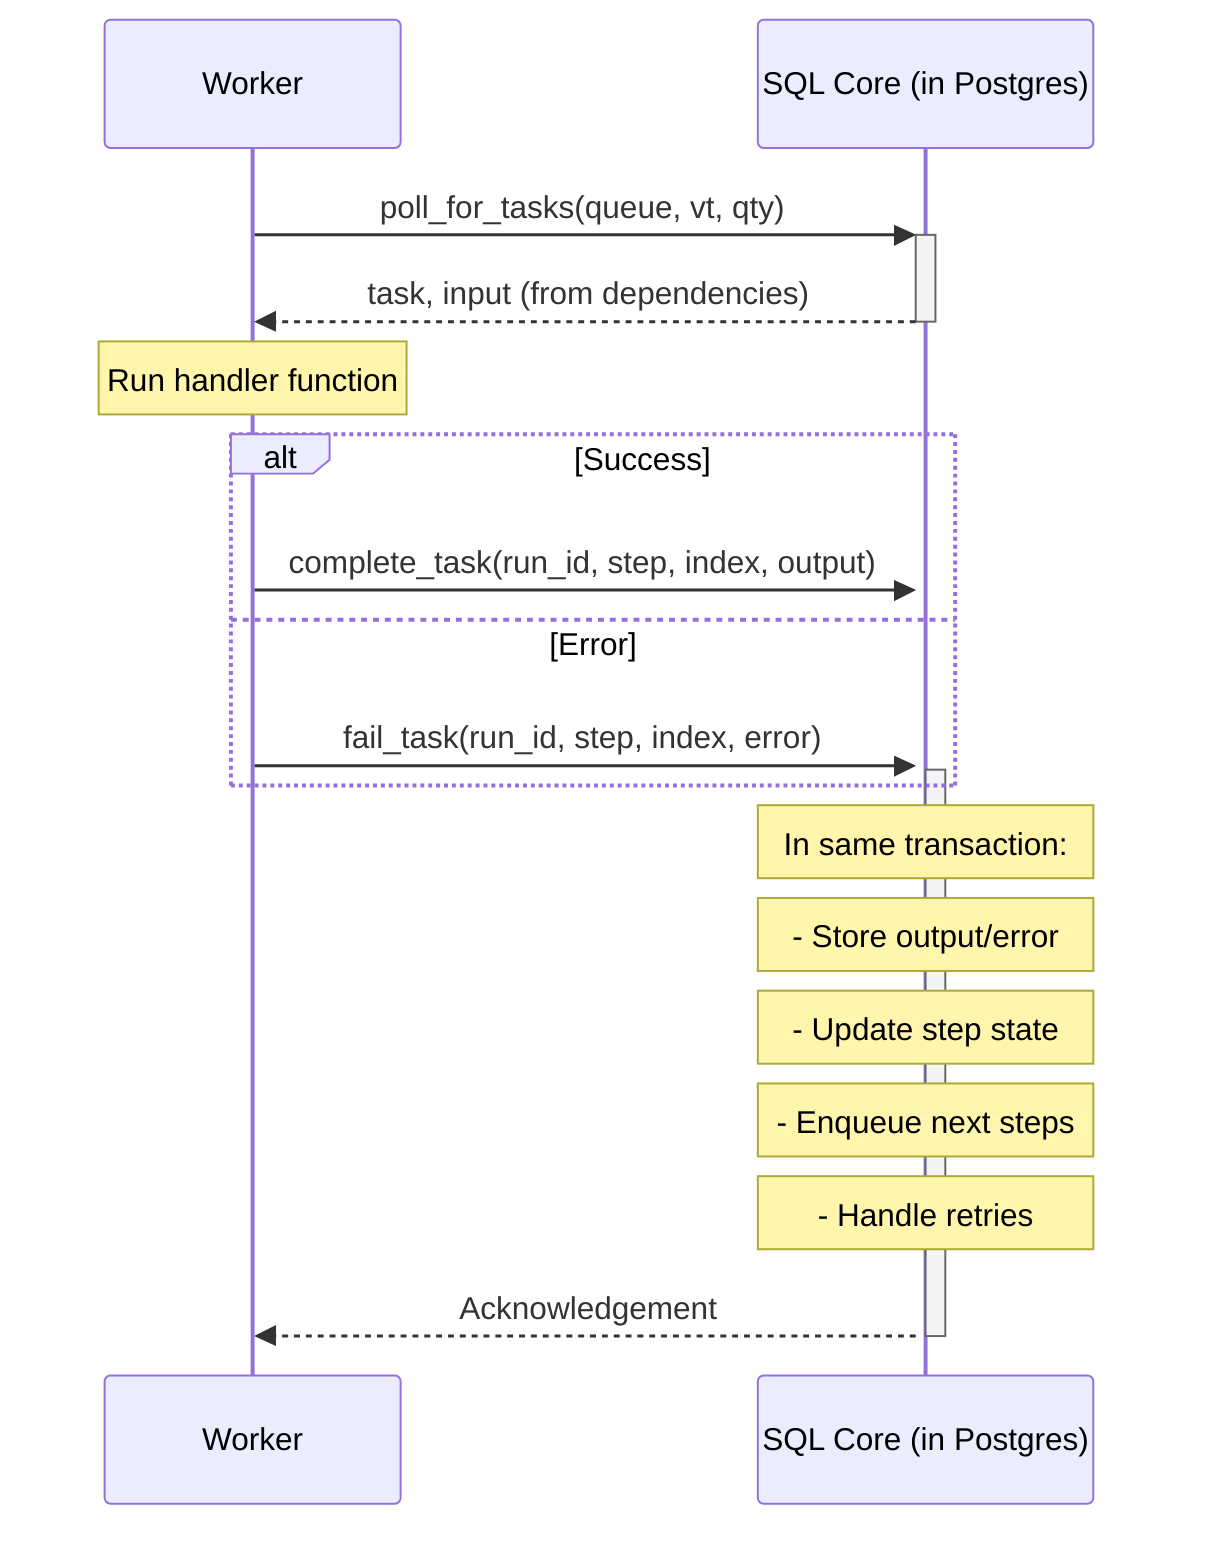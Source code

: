 sequenceDiagram
    participant W as Worker
    participant DB as SQL Core (in Postgres)
    
    W->>+DB: poll_for_tasks(queue, vt, qty)
    DB-->>-W: task, input (from dependencies)
    Note over W: Run handler function
    
    alt Success
        W->>+DB: complete_task(run_id, step, index, output)
    else Error
        W->>+DB: fail_task(run_id, step, index, error)
    end
    
    Note over DB: In same transaction:
    Note over DB: - Store output/error
    Note over DB: - Update step state
    Note over DB: - Enqueue next steps
    Note over DB: - Handle retries
    
    DB-->>-W: Acknowledgement